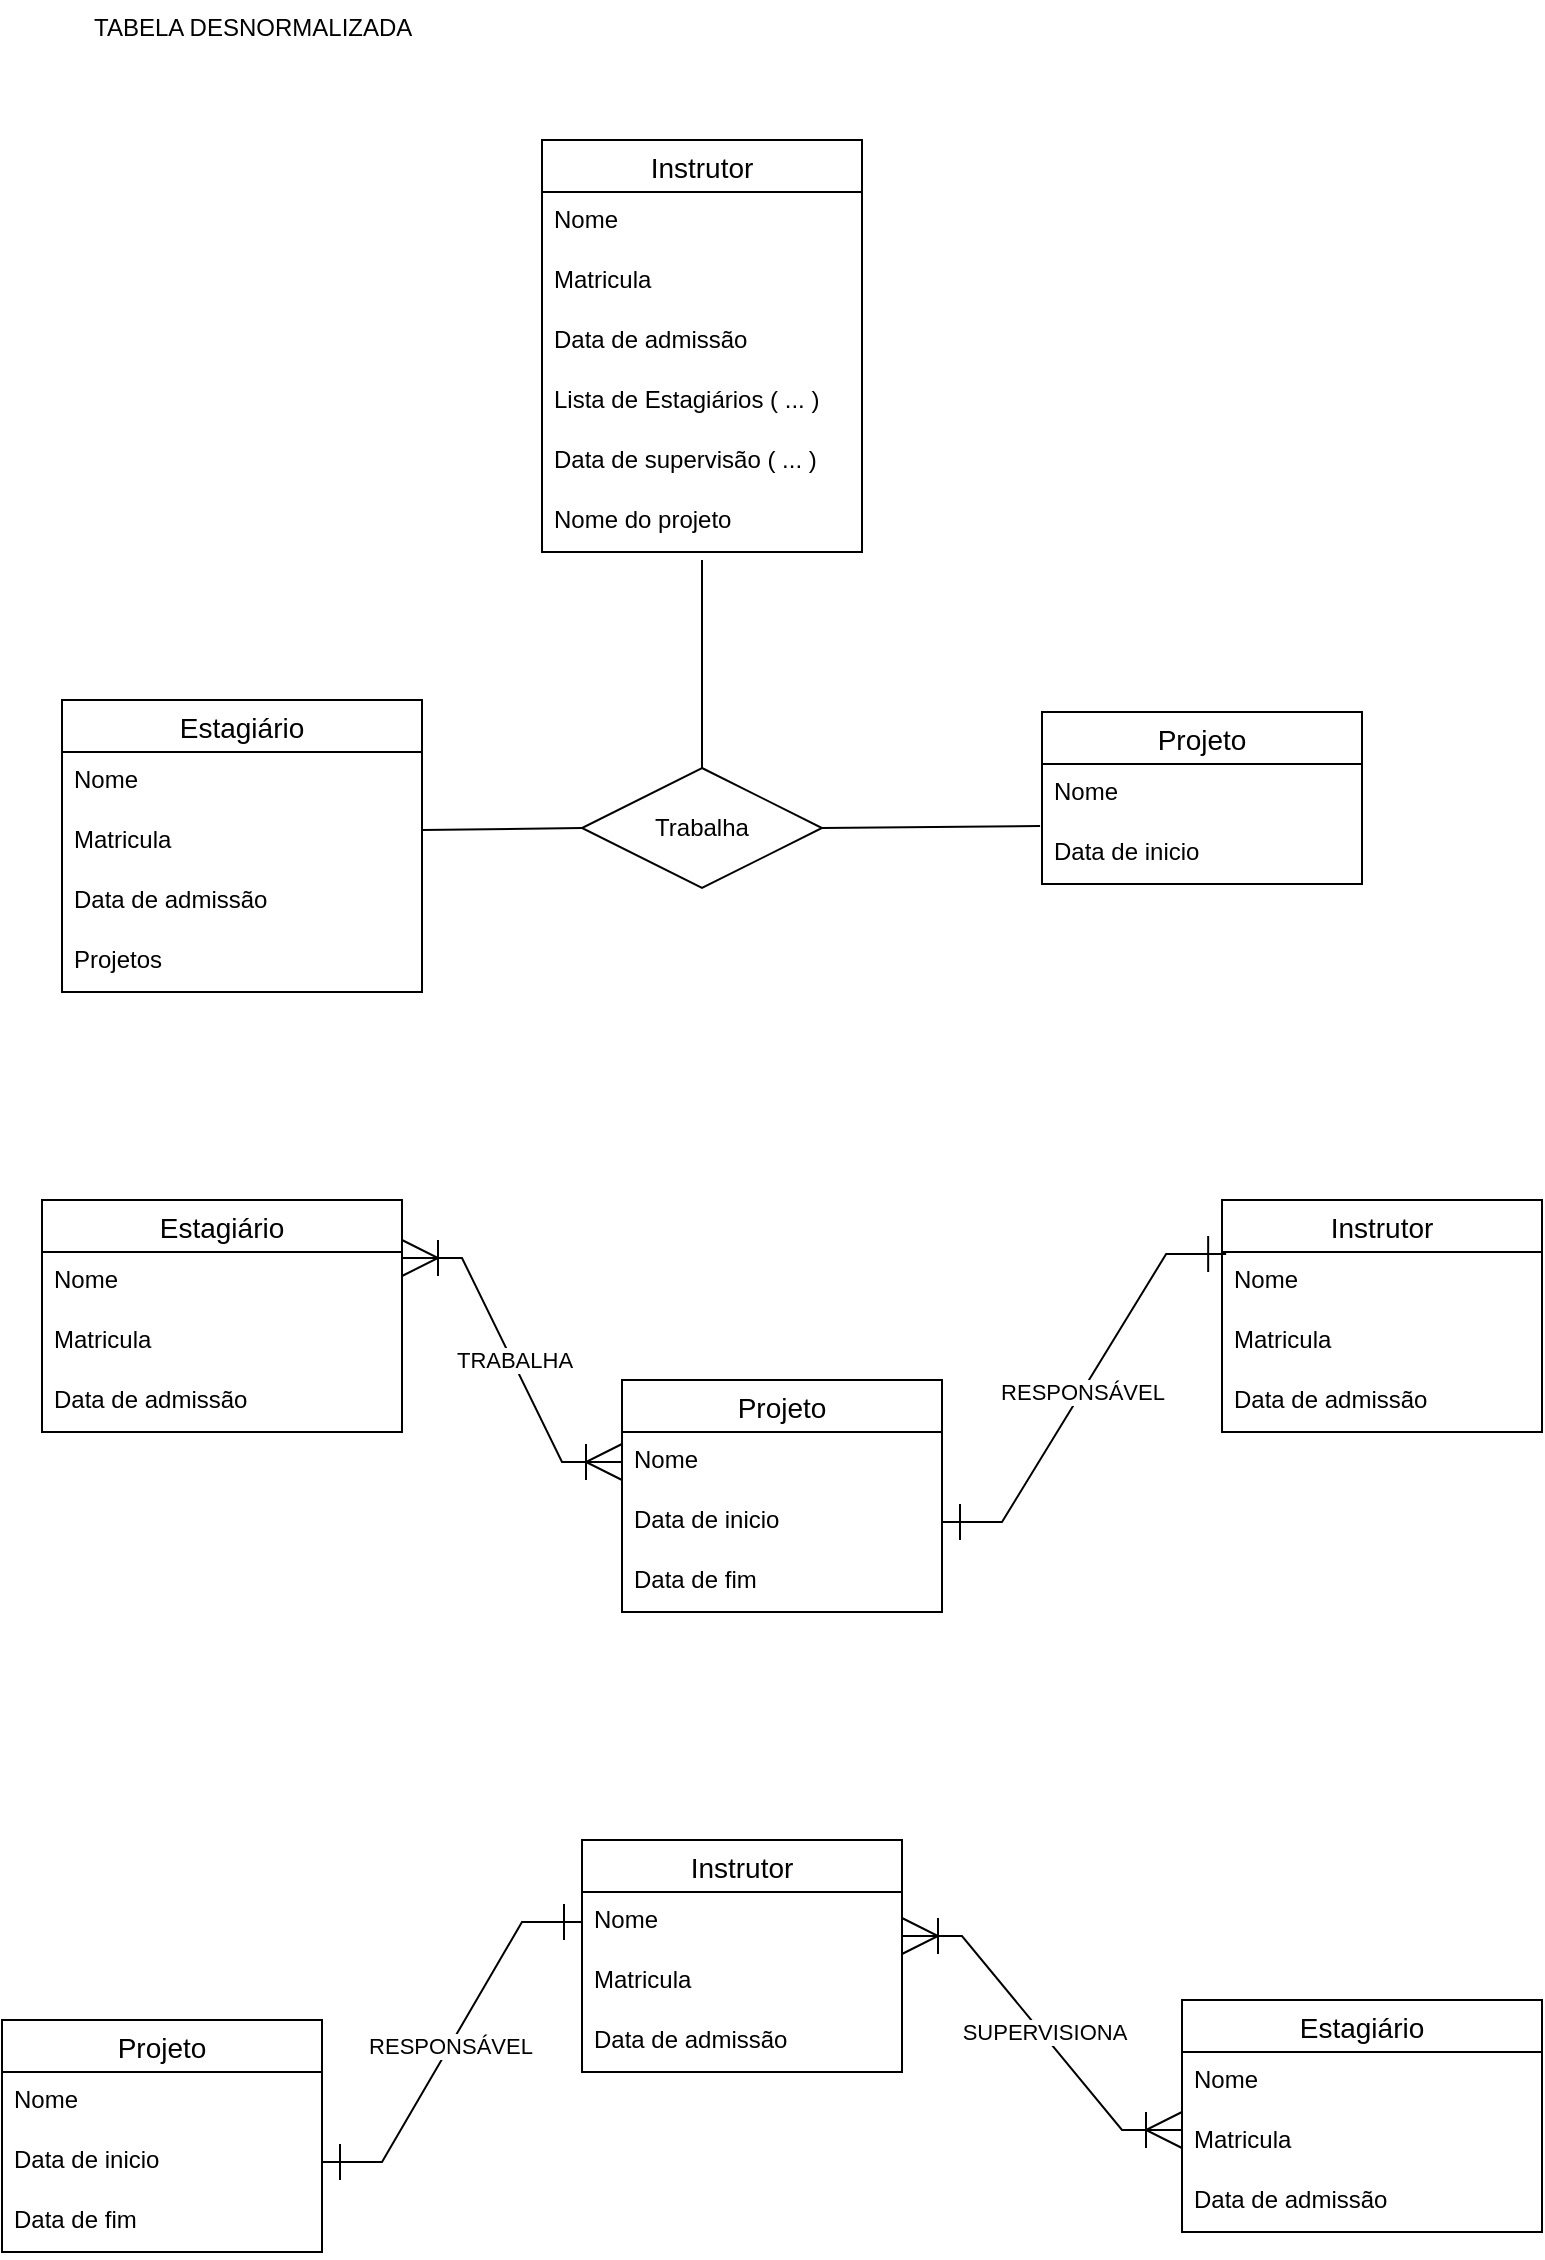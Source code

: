 <mxfile version="21.4.0" type="github">
  <diagram name="Página-1" id="0GO_EsbBuLVGzTGSUmfh">
    <mxGraphModel dx="1434" dy="756" grid="1" gridSize="10" guides="1" tooltips="1" connect="1" arrows="1" fold="1" page="1" pageScale="1" pageWidth="827" pageHeight="1169" math="0" shadow="0">
      <root>
        <mxCell id="0" />
        <mxCell id="1" parent="0" />
        <mxCell id="iRu-xVMOSymMCWkPWdSO-1" value="Estagiário" style="swimlane;fontStyle=0;childLayout=stackLayout;horizontal=1;startSize=26;horizontalStack=0;resizeParent=1;resizeParentMax=0;resizeLast=0;collapsible=1;marginBottom=0;align=center;fontSize=14;" parent="1" vertex="1">
          <mxGeometry x="50" y="360" width="180" height="146" as="geometry">
            <mxRectangle x="70" y="610" width="100" height="30" as="alternateBounds" />
          </mxGeometry>
        </mxCell>
        <mxCell id="iRu-xVMOSymMCWkPWdSO-2" value="Nome" style="text;strokeColor=none;fillColor=none;spacingLeft=4;spacingRight=4;overflow=hidden;rotatable=0;points=[[0,0.5],[1,0.5]];portConstraint=eastwest;fontSize=12;whiteSpace=wrap;html=1;" parent="iRu-xVMOSymMCWkPWdSO-1" vertex="1">
          <mxGeometry y="26" width="180" height="30" as="geometry" />
        </mxCell>
        <mxCell id="iRu-xVMOSymMCWkPWdSO-3" value="Matricula" style="text;strokeColor=none;fillColor=none;spacingLeft=4;spacingRight=4;overflow=hidden;rotatable=0;points=[[0,0.5],[1,0.5]];portConstraint=eastwest;fontSize=12;whiteSpace=wrap;html=1;" parent="iRu-xVMOSymMCWkPWdSO-1" vertex="1">
          <mxGeometry y="56" width="180" height="30" as="geometry" />
        </mxCell>
        <mxCell id="iRu-xVMOSymMCWkPWdSO-4" value="Data de admissão" style="text;strokeColor=none;fillColor=none;spacingLeft=4;spacingRight=4;overflow=hidden;rotatable=0;points=[[0,0.5],[1,0.5]];portConstraint=eastwest;fontSize=12;whiteSpace=wrap;html=1;" parent="iRu-xVMOSymMCWkPWdSO-1" vertex="1">
          <mxGeometry y="86" width="180" height="30" as="geometry" />
        </mxCell>
        <mxCell id="ouVhLzAdJJVgfXgfI68A-94" value="Projetos" style="text;strokeColor=none;fillColor=none;spacingLeft=4;spacingRight=4;overflow=hidden;rotatable=0;points=[[0,0.5],[1,0.5]];portConstraint=eastwest;fontSize=12;whiteSpace=wrap;html=1;" vertex="1" parent="iRu-xVMOSymMCWkPWdSO-1">
          <mxGeometry y="116" width="180" height="30" as="geometry" />
        </mxCell>
        <mxCell id="iRu-xVMOSymMCWkPWdSO-5" value="Instrutor" style="swimlane;fontStyle=0;childLayout=stackLayout;horizontal=1;startSize=26;horizontalStack=0;resizeParent=1;resizeParentMax=0;resizeLast=0;collapsible=1;marginBottom=0;align=center;fontSize=14;" parent="1" vertex="1">
          <mxGeometry x="290" y="80" width="160" height="206" as="geometry" />
        </mxCell>
        <mxCell id="iRu-xVMOSymMCWkPWdSO-6" value="Nome" style="text;strokeColor=none;fillColor=none;spacingLeft=4;spacingRight=4;overflow=hidden;rotatable=0;points=[[0,0.5],[1,0.5]];portConstraint=eastwest;fontSize=12;whiteSpace=wrap;html=1;" parent="iRu-xVMOSymMCWkPWdSO-5" vertex="1">
          <mxGeometry y="26" width="160" height="30" as="geometry" />
        </mxCell>
        <mxCell id="iRu-xVMOSymMCWkPWdSO-7" value="Matricula" style="text;strokeColor=none;fillColor=none;spacingLeft=4;spacingRight=4;overflow=hidden;rotatable=0;points=[[0,0.5],[1,0.5]];portConstraint=eastwest;fontSize=12;whiteSpace=wrap;html=1;" parent="iRu-xVMOSymMCWkPWdSO-5" vertex="1">
          <mxGeometry y="56" width="160" height="30" as="geometry" />
        </mxCell>
        <mxCell id="iRu-xVMOSymMCWkPWdSO-8" value="Data de admissão" style="text;strokeColor=none;fillColor=none;spacingLeft=4;spacingRight=4;overflow=hidden;rotatable=0;points=[[0,0.5],[1,0.5]];portConstraint=eastwest;fontSize=12;whiteSpace=wrap;html=1;" parent="iRu-xVMOSymMCWkPWdSO-5" vertex="1">
          <mxGeometry y="86" width="160" height="30" as="geometry" />
        </mxCell>
        <mxCell id="ouVhLzAdJJVgfXgfI68A-1" value="Lista de Estagiários ( ... )" style="text;strokeColor=none;fillColor=none;spacingLeft=4;spacingRight=4;overflow=hidden;rotatable=0;points=[[0,0.5],[1,0.5]];portConstraint=eastwest;fontSize=12;whiteSpace=wrap;html=1;" vertex="1" parent="iRu-xVMOSymMCWkPWdSO-5">
          <mxGeometry y="116" width="160" height="30" as="geometry" />
        </mxCell>
        <mxCell id="ouVhLzAdJJVgfXgfI68A-2" value="Data de supervisão ( ... )" style="text;strokeColor=none;fillColor=none;spacingLeft=4;spacingRight=4;overflow=hidden;rotatable=0;points=[[0,0.5],[1,0.5]];portConstraint=eastwest;fontSize=12;whiteSpace=wrap;html=1;" vertex="1" parent="iRu-xVMOSymMCWkPWdSO-5">
          <mxGeometry y="146" width="160" height="30" as="geometry" />
        </mxCell>
        <mxCell id="ouVhLzAdJJVgfXgfI68A-3" value="Nome do projeto" style="text;strokeColor=none;fillColor=none;spacingLeft=4;spacingRight=4;overflow=hidden;rotatable=0;points=[[0,0.5],[1,0.5]];portConstraint=eastwest;fontSize=12;whiteSpace=wrap;html=1;" vertex="1" parent="iRu-xVMOSymMCWkPWdSO-5">
          <mxGeometry y="176" width="160" height="30" as="geometry" />
        </mxCell>
        <mxCell id="iRu-xVMOSymMCWkPWdSO-13" value="Projeto" style="swimlane;fontStyle=0;childLayout=stackLayout;horizontal=1;startSize=26;horizontalStack=0;resizeParent=1;resizeParentMax=0;resizeLast=0;collapsible=1;marginBottom=0;align=center;fontSize=14;" parent="1" vertex="1">
          <mxGeometry x="540" y="366" width="160" height="86" as="geometry" />
        </mxCell>
        <mxCell id="iRu-xVMOSymMCWkPWdSO-14" value="Nome" style="text;strokeColor=none;fillColor=none;spacingLeft=4;spacingRight=4;overflow=hidden;rotatable=0;points=[[0,0.5],[1,0.5]];portConstraint=eastwest;fontSize=12;whiteSpace=wrap;html=1;" parent="iRu-xVMOSymMCWkPWdSO-13" vertex="1">
          <mxGeometry y="26" width="160" height="30" as="geometry" />
        </mxCell>
        <mxCell id="iRu-xVMOSymMCWkPWdSO-15" value="Data de inicio" style="text;strokeColor=none;fillColor=none;spacingLeft=4;spacingRight=4;overflow=hidden;rotatable=0;points=[[0,0.5],[1,0.5]];portConstraint=eastwest;fontSize=12;whiteSpace=wrap;html=1;" parent="iRu-xVMOSymMCWkPWdSO-13" vertex="1">
          <mxGeometry y="56" width="160" height="30" as="geometry" />
        </mxCell>
        <mxCell id="iRu-xVMOSymMCWkPWdSO-17" value="Trabalha" style="shape=rhombus;perimeter=rhombusPerimeter;whiteSpace=wrap;html=1;align=center;" parent="1" vertex="1">
          <mxGeometry x="310" y="394" width="120" height="60" as="geometry" />
        </mxCell>
        <mxCell id="iRu-xVMOSymMCWkPWdSO-19" value="" style="endArrow=none;html=1;rounded=0;exitX=1;exitY=0.3;exitDx=0;exitDy=0;exitPerimeter=0;entryX=0;entryY=0.5;entryDx=0;entryDy=0;" parent="1" source="iRu-xVMOSymMCWkPWdSO-3" target="iRu-xVMOSymMCWkPWdSO-17" edge="1">
          <mxGeometry relative="1" as="geometry">
            <mxPoint x="400" y="330" as="sourcePoint" />
            <mxPoint x="560" y="330" as="targetPoint" />
          </mxGeometry>
        </mxCell>
        <mxCell id="iRu-xVMOSymMCWkPWdSO-20" value="" style="endArrow=none;html=1;rounded=0;exitX=1;exitY=0.5;exitDx=0;exitDy=0;entryX=-0.006;entryY=0.033;entryDx=0;entryDy=0;entryPerimeter=0;" parent="1" source="iRu-xVMOSymMCWkPWdSO-17" target="iRu-xVMOSymMCWkPWdSO-15" edge="1">
          <mxGeometry relative="1" as="geometry">
            <mxPoint x="400" y="330" as="sourcePoint" />
            <mxPoint x="500" y="460" as="targetPoint" />
          </mxGeometry>
        </mxCell>
        <mxCell id="iRu-xVMOSymMCWkPWdSO-22" value="" style="endArrow=none;html=1;rounded=0;exitX=0.5;exitY=0;exitDx=0;exitDy=0;" parent="1" source="iRu-xVMOSymMCWkPWdSO-17" edge="1">
          <mxGeometry relative="1" as="geometry">
            <mxPoint x="400" y="330" as="sourcePoint" />
            <mxPoint x="370" y="290" as="targetPoint" />
          </mxGeometry>
        </mxCell>
        <mxCell id="ouVhLzAdJJVgfXgfI68A-52" value="Estagiário" style="swimlane;fontStyle=0;childLayout=stackLayout;horizontal=1;startSize=26;horizontalStack=0;resizeParent=1;resizeParentMax=0;resizeLast=0;collapsible=1;marginBottom=0;align=center;fontSize=14;" vertex="1" parent="1">
          <mxGeometry x="610" y="1010" width="180" height="116" as="geometry">
            <mxRectangle x="70" y="610" width="100" height="30" as="alternateBounds" />
          </mxGeometry>
        </mxCell>
        <mxCell id="ouVhLzAdJJVgfXgfI68A-53" value="Nome" style="text;strokeColor=none;fillColor=none;spacingLeft=4;spacingRight=4;overflow=hidden;rotatable=0;points=[[0,0.5],[1,0.5]];portConstraint=eastwest;fontSize=12;whiteSpace=wrap;html=1;" vertex="1" parent="ouVhLzAdJJVgfXgfI68A-52">
          <mxGeometry y="26" width="180" height="30" as="geometry" />
        </mxCell>
        <mxCell id="ouVhLzAdJJVgfXgfI68A-54" value="Matricula" style="text;strokeColor=none;fillColor=none;spacingLeft=4;spacingRight=4;overflow=hidden;rotatable=0;points=[[0,0.5],[1,0.5]];portConstraint=eastwest;fontSize=12;whiteSpace=wrap;html=1;" vertex="1" parent="ouVhLzAdJJVgfXgfI68A-52">
          <mxGeometry y="56" width="180" height="30" as="geometry" />
        </mxCell>
        <mxCell id="ouVhLzAdJJVgfXgfI68A-55" value="Data de admissão" style="text;strokeColor=none;fillColor=none;spacingLeft=4;spacingRight=4;overflow=hidden;rotatable=0;points=[[0,0.5],[1,0.5]];portConstraint=eastwest;fontSize=12;whiteSpace=wrap;html=1;" vertex="1" parent="ouVhLzAdJJVgfXgfI68A-52">
          <mxGeometry y="86" width="180" height="30" as="geometry" />
        </mxCell>
        <mxCell id="ouVhLzAdJJVgfXgfI68A-56" value="Instrutor" style="swimlane;fontStyle=0;childLayout=stackLayout;horizontal=1;startSize=26;horizontalStack=0;resizeParent=1;resizeParentMax=0;resizeLast=0;collapsible=1;marginBottom=0;align=center;fontSize=14;" vertex="1" parent="1">
          <mxGeometry x="310" y="930" width="160" height="116" as="geometry" />
        </mxCell>
        <mxCell id="ouVhLzAdJJVgfXgfI68A-57" value="Nome" style="text;strokeColor=none;fillColor=none;spacingLeft=4;spacingRight=4;overflow=hidden;rotatable=0;points=[[0,0.5],[1,0.5]];portConstraint=eastwest;fontSize=12;whiteSpace=wrap;html=1;" vertex="1" parent="ouVhLzAdJJVgfXgfI68A-56">
          <mxGeometry y="26" width="160" height="30" as="geometry" />
        </mxCell>
        <mxCell id="ouVhLzAdJJVgfXgfI68A-58" value="Matricula" style="text;strokeColor=none;fillColor=none;spacingLeft=4;spacingRight=4;overflow=hidden;rotatable=0;points=[[0,0.5],[1,0.5]];portConstraint=eastwest;fontSize=12;whiteSpace=wrap;html=1;" vertex="1" parent="ouVhLzAdJJVgfXgfI68A-56">
          <mxGeometry y="56" width="160" height="30" as="geometry" />
        </mxCell>
        <mxCell id="ouVhLzAdJJVgfXgfI68A-59" value="Data de admissão" style="text;strokeColor=none;fillColor=none;spacingLeft=4;spacingRight=4;overflow=hidden;rotatable=0;points=[[0,0.5],[1,0.5]];portConstraint=eastwest;fontSize=12;whiteSpace=wrap;html=1;" vertex="1" parent="ouVhLzAdJJVgfXgfI68A-56">
          <mxGeometry y="86" width="160" height="30" as="geometry" />
        </mxCell>
        <mxCell id="ouVhLzAdJJVgfXgfI68A-65" value="" style="edgeStyle=entityRelationEdgeStyle;fontSize=12;html=1;endArrow=ERoneToMany;rounded=0;entryX=0;entryY=0.3;entryDx=0;entryDy=0;entryPerimeter=0;startArrow=ERoneToMany;startFill=0;endFill=0;strokeWidth=1;endSize=16;startSize=16;" edge="1" parent="1" target="ouVhLzAdJJVgfXgfI68A-54">
          <mxGeometry width="100" height="100" relative="1" as="geometry">
            <mxPoint x="470" y="978" as="sourcePoint" />
            <mxPoint x="750" y="1100" as="targetPoint" />
          </mxGeometry>
        </mxCell>
        <mxCell id="ouVhLzAdJJVgfXgfI68A-66" value="SUPERVISIONA" style="edgeLabel;html=1;align=center;verticalAlign=middle;resizable=0;points=[];" vertex="1" connectable="0" parent="ouVhLzAdJJVgfXgfI68A-65">
          <mxGeometry x="0.003" y="1" relative="1" as="geometry">
            <mxPoint as="offset" />
          </mxGeometry>
        </mxCell>
        <mxCell id="ouVhLzAdJJVgfXgfI68A-69" value="Projeto" style="swimlane;fontStyle=0;childLayout=stackLayout;horizontal=1;startSize=26;horizontalStack=0;resizeParent=1;resizeParentMax=0;resizeLast=0;collapsible=1;marginBottom=0;align=center;fontSize=14;" vertex="1" parent="1">
          <mxGeometry x="20" y="1020" width="160" height="116" as="geometry" />
        </mxCell>
        <mxCell id="ouVhLzAdJJVgfXgfI68A-70" value="Nome" style="text;strokeColor=none;fillColor=none;spacingLeft=4;spacingRight=4;overflow=hidden;rotatable=0;points=[[0,0.5],[1,0.5]];portConstraint=eastwest;fontSize=12;whiteSpace=wrap;html=1;" vertex="1" parent="ouVhLzAdJJVgfXgfI68A-69">
          <mxGeometry y="26" width="160" height="30" as="geometry" />
        </mxCell>
        <mxCell id="ouVhLzAdJJVgfXgfI68A-71" value="Data de inicio" style="text;strokeColor=none;fillColor=none;spacingLeft=4;spacingRight=4;overflow=hidden;rotatable=0;points=[[0,0.5],[1,0.5]];portConstraint=eastwest;fontSize=12;whiteSpace=wrap;html=1;" vertex="1" parent="ouVhLzAdJJVgfXgfI68A-69">
          <mxGeometry y="56" width="160" height="30" as="geometry" />
        </mxCell>
        <mxCell id="ouVhLzAdJJVgfXgfI68A-72" value="Data de fim" style="text;strokeColor=none;fillColor=none;spacingLeft=4;spacingRight=4;overflow=hidden;rotatable=0;points=[[0,0.5],[1,0.5]];portConstraint=eastwest;fontSize=12;whiteSpace=wrap;html=1;" vertex="1" parent="ouVhLzAdJJVgfXgfI68A-69">
          <mxGeometry y="86" width="160" height="30" as="geometry" />
        </mxCell>
        <mxCell id="ouVhLzAdJJVgfXgfI68A-75" value="" style="edgeStyle=entityRelationEdgeStyle;fontSize=12;html=1;endArrow=ERone;startArrow=ERone;rounded=0;exitX=1;exitY=0.5;exitDx=0;exitDy=0;startFill=0;endFill=0;endSize=16;startSize=16;" edge="1" parent="1" source="ouVhLzAdJJVgfXgfI68A-71" target="ouVhLzAdJJVgfXgfI68A-57">
          <mxGeometry width="100" height="100" relative="1" as="geometry">
            <mxPoint x="410" y="1060" as="sourcePoint" />
            <mxPoint x="510" y="960" as="targetPoint" />
          </mxGeometry>
        </mxCell>
        <mxCell id="ouVhLzAdJJVgfXgfI68A-77" value="RESPONSÁVEL" style="edgeLabel;html=1;align=center;verticalAlign=middle;resizable=0;points=[];" vertex="1" connectable="0" parent="ouVhLzAdJJVgfXgfI68A-75">
          <mxGeometry x="-0.025" relative="1" as="geometry">
            <mxPoint as="offset" />
          </mxGeometry>
        </mxCell>
        <mxCell id="ouVhLzAdJJVgfXgfI68A-78" value="Instrutor" style="swimlane;fontStyle=0;childLayout=stackLayout;horizontal=1;startSize=26;horizontalStack=0;resizeParent=1;resizeParentMax=0;resizeLast=0;collapsible=1;marginBottom=0;align=center;fontSize=14;" vertex="1" parent="1">
          <mxGeometry x="630" y="610" width="160" height="116" as="geometry" />
        </mxCell>
        <mxCell id="ouVhLzAdJJVgfXgfI68A-79" value="Nome" style="text;strokeColor=none;fillColor=none;spacingLeft=4;spacingRight=4;overflow=hidden;rotatable=0;points=[[0,0.5],[1,0.5]];portConstraint=eastwest;fontSize=12;whiteSpace=wrap;html=1;" vertex="1" parent="ouVhLzAdJJVgfXgfI68A-78">
          <mxGeometry y="26" width="160" height="30" as="geometry" />
        </mxCell>
        <mxCell id="ouVhLzAdJJVgfXgfI68A-80" value="Matricula" style="text;strokeColor=none;fillColor=none;spacingLeft=4;spacingRight=4;overflow=hidden;rotatable=0;points=[[0,0.5],[1,0.5]];portConstraint=eastwest;fontSize=12;whiteSpace=wrap;html=1;" vertex="1" parent="ouVhLzAdJJVgfXgfI68A-78">
          <mxGeometry y="56" width="160" height="30" as="geometry" />
        </mxCell>
        <mxCell id="ouVhLzAdJJVgfXgfI68A-81" value="Data de admissão" style="text;strokeColor=none;fillColor=none;spacingLeft=4;spacingRight=4;overflow=hidden;rotatable=0;points=[[0,0.5],[1,0.5]];portConstraint=eastwest;fontSize=12;whiteSpace=wrap;html=1;" vertex="1" parent="ouVhLzAdJJVgfXgfI68A-78">
          <mxGeometry y="86" width="160" height="30" as="geometry" />
        </mxCell>
        <mxCell id="ouVhLzAdJJVgfXgfI68A-82" value="Projeto" style="swimlane;fontStyle=0;childLayout=stackLayout;horizontal=1;startSize=26;horizontalStack=0;resizeParent=1;resizeParentMax=0;resizeLast=0;collapsible=1;marginBottom=0;align=center;fontSize=14;" vertex="1" parent="1">
          <mxGeometry x="330" y="700" width="160" height="116" as="geometry" />
        </mxCell>
        <mxCell id="ouVhLzAdJJVgfXgfI68A-83" value="Nome" style="text;strokeColor=none;fillColor=none;spacingLeft=4;spacingRight=4;overflow=hidden;rotatable=0;points=[[0,0.5],[1,0.5]];portConstraint=eastwest;fontSize=12;whiteSpace=wrap;html=1;" vertex="1" parent="ouVhLzAdJJVgfXgfI68A-82">
          <mxGeometry y="26" width="160" height="30" as="geometry" />
        </mxCell>
        <mxCell id="ouVhLzAdJJVgfXgfI68A-84" value="Data de inicio" style="text;strokeColor=none;fillColor=none;spacingLeft=4;spacingRight=4;overflow=hidden;rotatable=0;points=[[0,0.5],[1,0.5]];portConstraint=eastwest;fontSize=12;whiteSpace=wrap;html=1;" vertex="1" parent="ouVhLzAdJJVgfXgfI68A-82">
          <mxGeometry y="56" width="160" height="30" as="geometry" />
        </mxCell>
        <mxCell id="ouVhLzAdJJVgfXgfI68A-85" value="Data de fim" style="text;strokeColor=none;fillColor=none;spacingLeft=4;spacingRight=4;overflow=hidden;rotatable=0;points=[[0,0.5],[1,0.5]];portConstraint=eastwest;fontSize=12;whiteSpace=wrap;html=1;" vertex="1" parent="ouVhLzAdJJVgfXgfI68A-82">
          <mxGeometry y="86" width="160" height="30" as="geometry" />
        </mxCell>
        <mxCell id="ouVhLzAdJJVgfXgfI68A-86" value="" style="edgeStyle=entityRelationEdgeStyle;fontSize=12;html=1;endArrow=ERone;startArrow=ERone;rounded=0;exitX=1;exitY=0.5;exitDx=0;exitDy=0;startFill=0;endFill=0;endSize=16;startSize=16;entryX=0.013;entryY=0.033;entryDx=0;entryDy=0;entryPerimeter=0;" edge="1" parent="1" source="ouVhLzAdJJVgfXgfI68A-84" target="ouVhLzAdJJVgfXgfI68A-79">
          <mxGeometry width="100" height="100" relative="1" as="geometry">
            <mxPoint x="750" y="740" as="sourcePoint" />
            <mxPoint x="850" y="640" as="targetPoint" />
          </mxGeometry>
        </mxCell>
        <mxCell id="ouVhLzAdJJVgfXgfI68A-87" value="RESPONSÁVEL" style="edgeLabel;html=1;align=center;verticalAlign=middle;resizable=0;points=[];" vertex="1" connectable="0" parent="ouVhLzAdJJVgfXgfI68A-86">
          <mxGeometry x="-0.025" relative="1" as="geometry">
            <mxPoint as="offset" />
          </mxGeometry>
        </mxCell>
        <mxCell id="ouVhLzAdJJVgfXgfI68A-88" value="Estagiário" style="swimlane;fontStyle=0;childLayout=stackLayout;horizontal=1;startSize=26;horizontalStack=0;resizeParent=1;resizeParentMax=0;resizeLast=0;collapsible=1;marginBottom=0;align=center;fontSize=14;" vertex="1" parent="1">
          <mxGeometry x="40" y="610" width="180" height="116" as="geometry">
            <mxRectangle x="70" y="610" width="100" height="30" as="alternateBounds" />
          </mxGeometry>
        </mxCell>
        <mxCell id="ouVhLzAdJJVgfXgfI68A-89" value="Nome" style="text;strokeColor=none;fillColor=none;spacingLeft=4;spacingRight=4;overflow=hidden;rotatable=0;points=[[0,0.5],[1,0.5]];portConstraint=eastwest;fontSize=12;whiteSpace=wrap;html=1;" vertex="1" parent="ouVhLzAdJJVgfXgfI68A-88">
          <mxGeometry y="26" width="180" height="30" as="geometry" />
        </mxCell>
        <mxCell id="ouVhLzAdJJVgfXgfI68A-90" value="Matricula" style="text;strokeColor=none;fillColor=none;spacingLeft=4;spacingRight=4;overflow=hidden;rotatable=0;points=[[0,0.5],[1,0.5]];portConstraint=eastwest;fontSize=12;whiteSpace=wrap;html=1;" vertex="1" parent="ouVhLzAdJJVgfXgfI68A-88">
          <mxGeometry y="56" width="180" height="30" as="geometry" />
        </mxCell>
        <mxCell id="ouVhLzAdJJVgfXgfI68A-91" value="Data de admissão" style="text;strokeColor=none;fillColor=none;spacingLeft=4;spacingRight=4;overflow=hidden;rotatable=0;points=[[0,0.5],[1,0.5]];portConstraint=eastwest;fontSize=12;whiteSpace=wrap;html=1;" vertex="1" parent="ouVhLzAdJJVgfXgfI68A-88">
          <mxGeometry y="86" width="180" height="30" as="geometry" />
        </mxCell>
        <mxCell id="ouVhLzAdJJVgfXgfI68A-92" value="" style="edgeStyle=entityRelationEdgeStyle;fontSize=12;html=1;endArrow=ERoneToMany;rounded=0;entryX=0;entryY=0.5;entryDx=0;entryDy=0;startArrow=ERoneToMany;startFill=0;endFill=0;strokeWidth=1;endSize=16;startSize=16;exitX=1;exitY=0.25;exitDx=0;exitDy=0;" edge="1" parent="1" source="ouVhLzAdJJVgfXgfI68A-88" target="ouVhLzAdJJVgfXgfI68A-83">
          <mxGeometry width="100" height="100" relative="1" as="geometry">
            <mxPoint x="190" y="641" as="sourcePoint" />
            <mxPoint x="384" y="738" as="targetPoint" />
          </mxGeometry>
        </mxCell>
        <mxCell id="ouVhLzAdJJVgfXgfI68A-93" value="TRABALHA" style="edgeLabel;html=1;align=center;verticalAlign=middle;resizable=0;points=[];" vertex="1" connectable="0" parent="ouVhLzAdJJVgfXgfI68A-92">
          <mxGeometry x="0.003" y="1" relative="1" as="geometry">
            <mxPoint as="offset" />
          </mxGeometry>
        </mxCell>
        <mxCell id="ouVhLzAdJJVgfXgfI68A-95" value="TABELA DESNORMALIZADA" style="text;strokeColor=none;fillColor=none;spacingLeft=4;spacingRight=4;overflow=hidden;rotatable=0;points=[[0,0.5],[1,0.5]];portConstraint=eastwest;fontSize=12;whiteSpace=wrap;html=1;strokeWidth=0;" vertex="1" parent="1">
          <mxGeometry x="60" y="10" width="300" height="30" as="geometry" />
        </mxCell>
      </root>
    </mxGraphModel>
  </diagram>
</mxfile>
